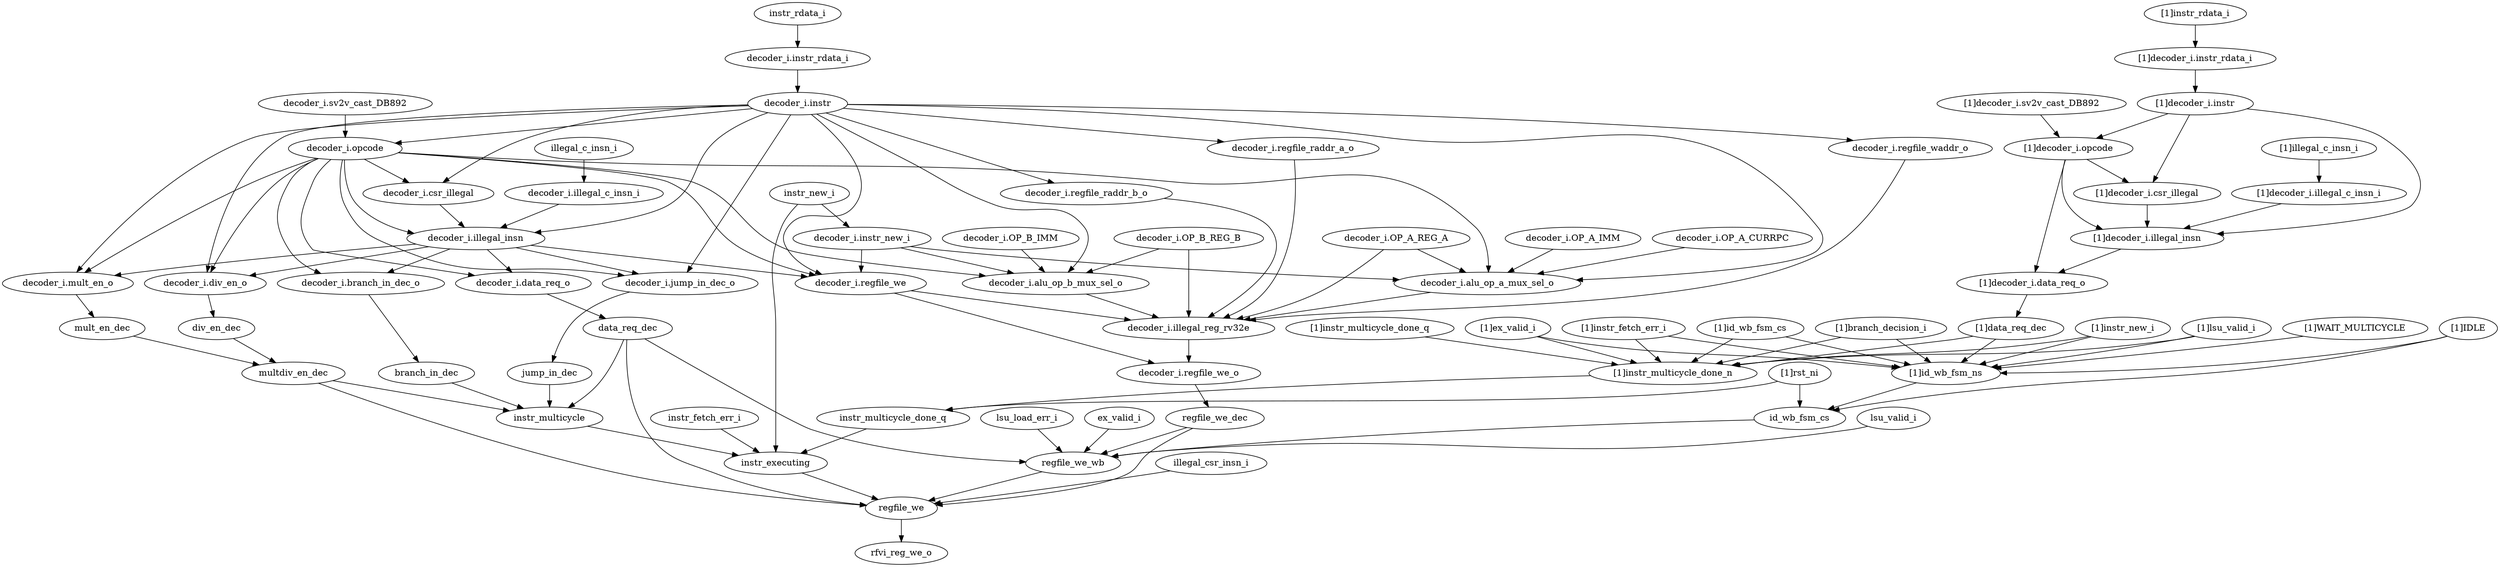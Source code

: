 strict digraph "" {
	data_req_dec	 [complexity=13,
		importance=0.0243310691879,
		rank=0.00187162070676];
	regfile_we	 [complexity=2,
		importance=0.00796297453298,
		rank=0.00398148726649];
	data_req_dec -> regfile_we;
	instr_multicycle	 [complexity=14,
		importance=0.0151773467654,
		rank=0.00108409619753];
	data_req_dec -> instr_multicycle;
	regfile_we_wb	 [complexity=9,
		importance=0.0109906076559,
		rank=0.00122117862843];
	data_req_dec -> regfile_we_wb;
	"decoder_i.regfile_we"	 [complexity=24,
		importance=0.0243748671698,
		rank=0.00101561946541];
	"decoder_i.regfile_we_o"	 [complexity=12,
		importance=0.0173609945351,
		rank=0.00144674954459];
	"decoder_i.regfile_we" -> "decoder_i.regfile_we_o";
	"decoder_i.illegal_reg_rv32e"	 [complexity=15,
		importance=0.0223921652507,
		rank=0.00149281101671];
	"decoder_i.regfile_we" -> "decoder_i.illegal_reg_rv32e";
	instr_multicycle_done_q	 [complexity=14,
		importance=0.0155163478643,
		rank=0.00110831056173];
	instr_executing	 [complexity=9,
		importance=0.0120026626807,
		rank=0.00133362918675];
	instr_multicycle_done_q -> instr_executing;
	"[1]decoder_i.instr_rdata_i"	 [complexity=25,
		importance=0.0536861475611,
		rank=0.00214744590245];
	"[1]decoder_i.instr"	 [complexity=23,
		importance=0.0518161857797,
		rank=0.0022528776426];
	"[1]decoder_i.instr_rdata_i" -> "[1]decoder_i.instr";
	"decoder_i.illegal_c_insn_i"	 [complexity=26,
		importance=0.0302773785046,
		rank=0.00116451455787];
	"decoder_i.illegal_insn"	 [complexity=25,
		importance=0.0280334176321,
		rank=0.00112133670528];
	"decoder_i.illegal_c_insn_i" -> "decoder_i.illegal_insn";
	"[1]instr_multicycle_done_q"	 [complexity=18,
		importance=0.0226896568771,
		rank=0.00126053649317];
	"[1]instr_multicycle_done_n"	 [complexity=16,
		importance=0.0191759716935,
		rank=0.00119849823084];
	"[1]instr_multicycle_done_q" -> "[1]instr_multicycle_done_n";
	"decoder_i.instr_new_i"	 [complexity=27,
		importance=0.123409666865,
		rank=0.0045707284024];
	"decoder_i.instr_new_i" -> "decoder_i.regfile_we";
	"decoder_i.alu_op_a_mux_sel_o"	 [complexity=24,
		importance=0.0264946230547,
		rank=0.00110394262728];
	"decoder_i.instr_new_i" -> "decoder_i.alu_op_a_mux_sel_o";
	"decoder_i.alu_op_b_mux_sel_o"	 [complexity=24,
		importance=0.0257560119414,
		rank=0.00107316716423];
	"decoder_i.instr_new_i" -> "decoder_i.alu_op_b_mux_sel_o";
	id_wb_fsm_cs	 [complexity=10,
		importance=0.0149343605315,
		rank=0.00149343605315];
	id_wb_fsm_cs -> regfile_we_wb;
	"[1]branch_decision_i"	 [complexity=16,
		importance=0.0204531749708,
		rank=0.00127832343567];
	"[1]branch_decision_i" -> "[1]instr_multicycle_done_n";
	"[1]id_wb_fsm_ns"	 [complexity=12,
		importance=0.0189572122804,
		rank=0.00157976769003];
	"[1]branch_decision_i" -> "[1]id_wb_fsm_ns";
	multdiv_en_dec	 [complexity=19,
		importance=0.0178558076773,
		rank=0.000939779351435];
	multdiv_en_dec -> regfile_we;
	multdiv_en_dec -> instr_multicycle;
	"decoder_i.data_req_o"	 [complexity=13,
		importance=0.0260387739257,
		rank=0.00200298260967];
	"decoder_i.data_req_o" -> data_req_dec;
	"decoder_i.instr"	 [complexity=31,
		importance=0.0342190697748,
		rank=0.00110384096048];
	"decoder_i.instr" -> "decoder_i.regfile_we";
	"decoder_i.opcode"	 [complexity=28,
		importance=0.0317881392047,
		rank=0.00113529068588];
	"decoder_i.instr" -> "decoder_i.opcode";
	"decoder_i.csr_illegal"	 [complexity=27,
		importance=0.029540206281,
		rank=0.00109408171411];
	"decoder_i.instr" -> "decoder_i.csr_illegal";
	"decoder_i.instr" -> "decoder_i.alu_op_a_mux_sel_o";
	"decoder_i.regfile_raddr_b_o"	 [complexity=24,
		importance=0.0238920999924,
		rank=0.000995504166348];
	"decoder_i.instr" -> "decoder_i.regfile_raddr_b_o";
	"decoder_i.div_en_o"	 [complexity=22,
		importance=0.0219589291974,
		rank=0.000998133145338];
	"decoder_i.instr" -> "decoder_i.div_en_o";
	"decoder_i.mult_en_o"	 [complexity=22,
		importance=0.0219589291974,
		rank=0.000998133145338];
	"decoder_i.instr" -> "decoder_i.mult_en_o";
	"decoder_i.jump_in_dec_o"	 [complexity=19,
		importance=0.0192235726236,
		rank=0.00101176698019];
	"decoder_i.instr" -> "decoder_i.jump_in_dec_o";
	"decoder_i.instr" -> "decoder_i.alu_op_b_mux_sel_o";
	"decoder_i.regfile_raddr_a_o"	 [complexity=24,
		importance=0.0238920999924,
		rank=0.000995504166348];
	"decoder_i.instr" -> "decoder_i.regfile_raddr_a_o";
	"decoder_i.regfile_waddr_o"	 [complexity=24,
		importance=0.0238920999924,
		rank=0.000995504166348];
	"decoder_i.instr" -> "decoder_i.regfile_waddr_o";
	"decoder_i.instr" -> "decoder_i.illegal_insn";
	rfvi_reg_we_o	 [complexity=0,
		importance=0.00278912779215,
		rank=0.0];
	regfile_we -> rfvi_reg_we_o;
	instr_multicycle -> instr_executing;
	"[1]instr_multicycle_done_n" -> instr_multicycle_done_q;
	regfile_we_dec	 [complexity=12,
		importance=0.0141115318439,
		rank=0.001175960987];
	"decoder_i.regfile_we_o" -> regfile_we_dec;
	"decoder_i.instr_rdata_i"	 [complexity=33,
		importance=0.0360890315562,
		rank=0.00109360701686];
	"decoder_i.instr_rdata_i" -> "decoder_i.instr";
	lsu_valid_i	 [complexity=13,
		importance=0.0124865703463,
		rank=0.000960505411254];
	lsu_valid_i -> regfile_we_wb;
	"[1]IDLE"	 [complexity=18,
		importance=0.0394103872511,
		rank=0.0021894659584];
	"[1]IDLE" -> id_wb_fsm_cs;
	"[1]IDLE" -> "[1]id_wb_fsm_ns";
	"[1]id_wb_fsm_cs"	 [complexity=15,
		importance=0.136644238838,
		rank=0.00910961592254];
	"[1]id_wb_fsm_cs" -> "[1]instr_multicycle_done_n";
	"[1]id_wb_fsm_cs" -> "[1]id_wb_fsm_ns";
	instr_fetch_err_i	 [complexity=14,
		importance=0.0134986253712,
		rank=0.000964187526512];
	instr_fetch_err_i -> instr_executing;
	"[1]decoder_i.illegal_c_insn_i"	 [complexity=18,
		importance=0.0478744945095,
		rank=0.00265969413942];
	"[1]decoder_i.illegal_insn"	 [complexity=17,
		importance=0.045630533637,
		rank=0.00268414903747];
	"[1]decoder_i.illegal_c_insn_i" -> "[1]decoder_i.illegal_insn";
	regfile_we_dec -> regfile_we;
	regfile_we_dec -> regfile_we_wb;
	"[1]decoder_i.opcode"	 [complexity=20,
		importance=0.0493852552096,
		rank=0.00246926276048];
	"[1]decoder_i.data_req_o"	 [complexity=16,
		importance=0.0419719831747,
		rank=0.00262324894842];
	"[1]decoder_i.opcode" -> "[1]decoder_i.data_req_o";
	"[1]decoder_i.opcode" -> "[1]decoder_i.illegal_insn";
	"[1]decoder_i.csr_illegal"	 [complexity=19,
		importance=0.0471373222859,
		rank=0.00248091169926];
	"[1]decoder_i.opcode" -> "[1]decoder_i.csr_illegal";
	"decoder_i.opcode" -> "decoder_i.regfile_we";
	"decoder_i.opcode" -> "decoder_i.data_req_o";
	"decoder_i.opcode" -> "decoder_i.csr_illegal";
	"decoder_i.opcode" -> "decoder_i.alu_op_a_mux_sel_o";
	"decoder_i.opcode" -> "decoder_i.div_en_o";
	"decoder_i.opcode" -> "decoder_i.mult_en_o";
	"decoder_i.branch_in_dec_o"	 [complexity=19,
		importance=0.019230582618,
		rank=0.00101213592726];
	"decoder_i.opcode" -> "decoder_i.branch_in_dec_o";
	"decoder_i.opcode" -> "decoder_i.jump_in_dec_o";
	"decoder_i.opcode" -> "decoder_i.alu_op_b_mux_sel_o";
	"decoder_i.opcode" -> "decoder_i.illegal_insn";
	"[1]data_req_dec"	 [complexity=16,
		importance=0.0402642784368,
		rank=0.0025165174023];
	"[1]decoder_i.data_req_o" -> "[1]data_req_dec";
	"decoder_i.OP_A_CURRPC"	 [complexity=36,
		importance=0.160463701018,
		rank=0.00445732502829];
	"decoder_i.OP_A_CURRPC" -> "decoder_i.alu_op_a_mux_sel_o";
	jump_in_dec	 [complexity=19,
		importance=0.0175234232582,
		rank=0.000922285434642];
	jump_in_dec -> instr_multicycle;
	"decoder_i.csr_illegal" -> "decoder_i.illegal_insn";
	"[1]instr_rdata_i"	 [complexity=25,
		importance=0.0551821102516,
		rank=0.00220728441006];
	"[1]instr_rdata_i" -> "[1]decoder_i.instr_rdata_i";
	mult_en_dec	 [complexity=22,
		importance=0.0202208509803,
		rank=0.000919129590015];
	mult_en_dec -> multdiv_en_dec;
	"[1]instr_new_i"	 [complexity=14,
		importance=0.0773248118118,
		rank=0.0055232008437];
	"[1]instr_new_i" -> "[1]instr_multicycle_done_n";
	"[1]instr_new_i" -> "[1]id_wb_fsm_ns";
	"decoder_i.alu_op_a_mux_sel_o" -> "decoder_i.illegal_reg_rv32e";
	"decoder_i.regfile_raddr_b_o" -> "decoder_i.illegal_reg_rv32e";
	"[1]illegal_c_insn_i"	 [complexity=18,
		importance=0.0493704571999,
		rank=0.00274280317777];
	"[1]illegal_c_insn_i" -> "[1]decoder_i.illegal_c_insn_i";
	regfile_we_wb -> regfile_we;
	"[1]decoder_i.illegal_insn" -> "[1]decoder_i.data_req_o";
	"decoder_i.sv2v_cast_DB892"	 [complexity=31,
		importance=0.0332841018951,
		rank=0.00107368070629];
	"decoder_i.sv2v_cast_DB892" -> "decoder_i.opcode";
	div_en_dec	 [complexity=22,
		importance=0.0202208509803,
		rank=0.000919129590015];
	"decoder_i.div_en_o" -> div_en_dec;
	"[1]decoder_i.sv2v_cast_DB892"	 [complexity=23,
		importance=0.0508812179,
		rank=0.00221222686522];
	"[1]decoder_i.sv2v_cast_DB892" -> "[1]decoder_i.opcode";
	"decoder_i.OP_B_IMM"	 [complexity=54,
		importance=1.00598042841,
		rank=0.0186292671927];
	"decoder_i.OP_B_IMM" -> "decoder_i.alu_op_b_mux_sel_o";
	"decoder_i.OP_B_REG_B"	 [complexity=30,
		importance=0.568128225401,
		rank=0.0189376075134];
	"decoder_i.OP_B_REG_B" -> "decoder_i.alu_op_b_mux_sel_o";
	"decoder_i.OP_B_REG_B" -> "decoder_i.illegal_reg_rv32e";
	"[1]lsu_valid_i"	 [complexity=16,
		importance=0.0204531749708,
		rank=0.00127832343567];
	"[1]lsu_valid_i" -> "[1]instr_multicycle_done_n";
	"[1]lsu_valid_i" -> "[1]id_wb_fsm_ns";
	lsu_load_err_i	 [complexity=12,
		importance=0.0124865703463,
		rank=0.00104054752886];
	lsu_load_err_i -> regfile_we_wb;
	"[1]id_wb_fsm_ns" -> id_wb_fsm_cs;
	instr_new_i	 [complexity=27,
		importance=0.124905629555,
		rank=0.00462613442797];
	instr_new_i -> "decoder_i.instr_new_i";
	instr_new_i -> instr_executing;
	"decoder_i.mult_en_o" -> mult_en_dec;
	"[1]ex_valid_i"	 [complexity=16,
		importance=0.0204531749708,
		rank=0.00127832343567];
	"[1]ex_valid_i" -> "[1]instr_multicycle_done_n";
	"[1]ex_valid_i" -> "[1]id_wb_fsm_ns";
	branch_in_dec	 [complexity=19,
		importance=0.0175257597361,
		rank=0.000922408407162];
	"decoder_i.branch_in_dec_o" -> branch_in_dec;
	"decoder_i.OP_A_IMM"	 [complexity=30,
		importance=0.0809798318544,
		rank=0.00269932772848];
	"decoder_i.OP_A_IMM" -> "decoder_i.alu_op_a_mux_sel_o";
	"[1]data_req_dec" -> "[1]instr_multicycle_done_n";
	"[1]data_req_dec" -> "[1]id_wb_fsm_ns";
	"[1]rst_ni"	 [complexity=11,
		importance=0.0313646837534,
		rank=0.00285133488667];
	"[1]rst_ni" -> instr_multicycle_done_q;
	"[1]rst_ni" -> id_wb_fsm_cs;
	"decoder_i.jump_in_dec_o" -> jump_in_dec;
	"decoder_i.alu_op_b_mux_sel_o" -> "decoder_i.illegal_reg_rv32e";
	instr_executing -> regfile_we;
	"decoder_i.regfile_raddr_a_o" -> "decoder_i.illegal_reg_rv32e";
	"[1]instr_fetch_err_i"	 [complexity=14,
		importance=0.0773248118118,
		rank=0.0055232008437];
	"[1]instr_fetch_err_i" -> "[1]instr_multicycle_done_n";
	"[1]instr_fetch_err_i" -> "[1]id_wb_fsm_ns";
	instr_rdata_i	 [complexity=33,
		importance=0.0375849942467,
		rank=0.0011389392196];
	instr_rdata_i -> "decoder_i.instr_rdata_i";
	illegal_c_insn_i	 [complexity=26,
		importance=0.031773341195,
		rank=0.00122205158442];
	illegal_c_insn_i -> "decoder_i.illegal_c_insn_i";
	div_en_dec -> multdiv_en_dec;
	"[1]decoder_i.instr" -> "[1]decoder_i.opcode";
	"[1]decoder_i.instr" -> "[1]decoder_i.illegal_insn";
	"[1]decoder_i.instr" -> "[1]decoder_i.csr_illegal";
	"decoder_i.illegal_reg_rv32e" -> "decoder_i.regfile_we_o";
	"[1]decoder_i.csr_illegal" -> "[1]decoder_i.illegal_insn";
	"[1]WAIT_MULTICYCLE"	 [complexity=22,
		importance=0.0773248118118,
		rank=0.00351476417327];
	"[1]WAIT_MULTICYCLE" -> "[1]id_wb_fsm_ns";
	"decoder_i.OP_A_REG_A"	 [complexity=42,
		importance=1.24674324626,
		rank=0.0296843630062];
	"decoder_i.OP_A_REG_A" -> "decoder_i.alu_op_a_mux_sel_o";
	"decoder_i.OP_A_REG_A" -> "decoder_i.illegal_reg_rv32e";
	"decoder_i.regfile_waddr_o" -> "decoder_i.illegal_reg_rv32e";
	ex_valid_i	 [complexity=13,
		importance=0.0124865703463,
		rank=0.000960505411254];
	ex_valid_i -> regfile_we_wb;
	branch_in_dec -> instr_multicycle;
	illegal_csr_insn_i	 [complexity=9,
		importance=0.00945893722341,
		rank=0.00105099302482];
	illegal_csr_insn_i -> regfile_we;
	"decoder_i.illegal_insn" -> "decoder_i.regfile_we";
	"decoder_i.illegal_insn" -> "decoder_i.data_req_o";
	"decoder_i.illegal_insn" -> "decoder_i.div_en_o";
	"decoder_i.illegal_insn" -> "decoder_i.mult_en_o";
	"decoder_i.illegal_insn" -> "decoder_i.branch_in_dec_o";
	"decoder_i.illegal_insn" -> "decoder_i.jump_in_dec_o";
}
